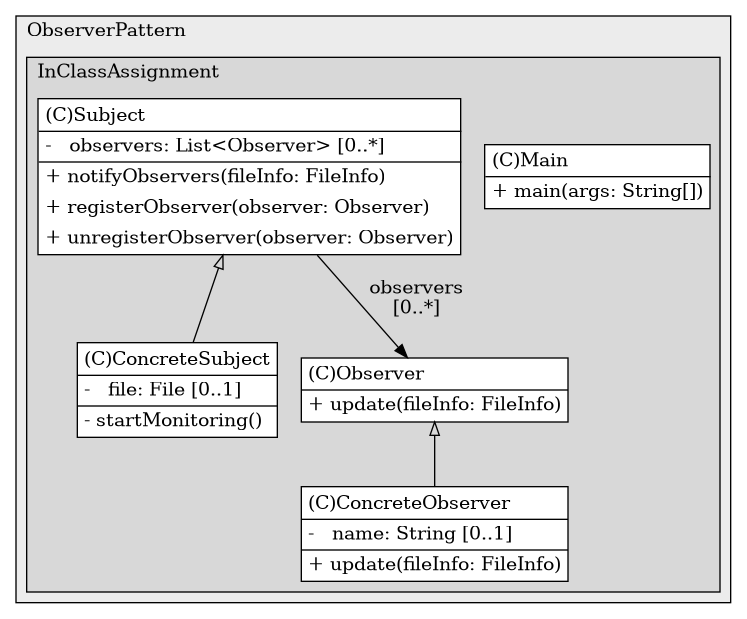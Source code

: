 @startuml

/' diagram meta data start
config=StructureConfiguration;
{
  "projectClassification": {
    "searchMode": "OpenProject", // OpenProject, AllProjects
    "includedProjects": "",
    "pathEndKeywords": "*.impl",
    "isClientPath": "",
    "isClientName": "",
    "isTestPath": "",
    "isTestName": "",
    "isMappingPath": "",
    "isMappingName": "",
    "isDataAccessPath": "",
    "isDataAccessName": "",
    "isDataStructurePath": "",
    "isDataStructureName": "",
    "isInterfaceStructuresPath": "",
    "isInterfaceStructuresName": "",
    "isEntryPointPath": "",
    "isEntryPointName": "",
    "treatFinalFieldsAsMandatory": false
  },
  "graphRestriction": {
    "classPackageExcludeFilter": "",
    "classPackageIncludeFilter": "",
    "classNameExcludeFilter": "",
    "classNameIncludeFilter": "",
    "methodNameExcludeFilter": "",
    "methodNameIncludeFilter": "",
    "removeByInheritance": "", // inheritance/annotation based filtering is done in a second step
    "removeByAnnotation": "",
    "removeByClassPackage": "", // cleanup the graph after inheritance/annotation based filtering is done
    "removeByClassName": "",
    "cutMappings": false,
    "cutEnum": true,
    "cutTests": true,
    "cutClient": true,
    "cutDataAccess": false,
    "cutInterfaceStructures": false,
    "cutDataStructures": false,
    "cutGetterAndSetter": true,
    "cutConstructors": true
  },
  "graphTraversal": {
    "forwardDepth": 3,
    "backwardDepth": 3,
    "classPackageExcludeFilter": "",
    "classPackageIncludeFilter": "",
    "classNameExcludeFilter": "",
    "classNameIncludeFilter": "",
    "methodNameExcludeFilter": "",
    "methodNameIncludeFilter": "",
    "hideMappings": false,
    "hideDataStructures": false,
    "hidePrivateMethods": true,
    "hideInterfaceCalls": true, // indirection: implementation -> interface (is hidden) -> implementation
    "onlyShowApplicationEntryPoints": false, // root node is included
    "useMethodCallsForStructureDiagram": "ForwardOnly" // ForwardOnly, BothDirections, No
  },
  "details": {
    "aggregation": "GroupByClass", // ByClass, GroupByClass, None
    "showClassGenericTypes": true,
    "showMethods": true,
    "showMethodParameterNames": true,
    "showMethodParameterTypes": true,
    "showMethodReturnType": true,
    "showPackageLevels": 2,
    "showDetailedClassStructure": true
  },
  "rootClass": "BehavioralDesignPattern.ObserverPattern.InClassAssignment.Main",
  "extensionCallbackMethod": "" // qualified.class.name#methodName - signature: public static String method(String)
}
diagram meta data end '/



digraph g {
    rankdir="TB"
    splines=polyline
    

'nodes 
subgraph cluster_1016605626 { 
   	label=ObserverPattern
	labeljust=l
	fillcolor="#ececec"
	style=filled
   
   subgraph cluster_884144852 { 
   	label=InClassAssignment
	labeljust=l
	fillcolor="#d8d8d8"
	style=filled
   
   ConcreteObserver1341376941[
	label=<<TABLE BORDER="1" CELLBORDER="0" CELLPADDING="4" CELLSPACING="0">
<TR><TD ALIGN="LEFT" >(C)ConcreteObserver</TD></TR>
<HR/>
<TR><TD ALIGN="LEFT" >-   name: String [0..1]</TD></TR>
<HR/>
<TR><TD ALIGN="LEFT" >+ update(fileInfo: FileInfo)</TD></TR>
</TABLE>>
	style=filled
	margin=0
	shape=plaintext
	fillcolor="#FFFFFF"
];

ConcreteSubject1341376941[
	label=<<TABLE BORDER="1" CELLBORDER="0" CELLPADDING="4" CELLSPACING="0">
<TR><TD ALIGN="LEFT" >(C)ConcreteSubject</TD></TR>
<HR/>
<TR><TD ALIGN="LEFT" >-   file: File [0..1]</TD></TR>
<HR/>
<TR><TD ALIGN="LEFT" >- startMonitoring()</TD></TR>
</TABLE>>
	style=filled
	margin=0
	shape=plaintext
	fillcolor="#FFFFFF"
];

Main1341376941[
	label=<<TABLE BORDER="1" CELLBORDER="0" CELLPADDING="4" CELLSPACING="0">
<TR><TD ALIGN="LEFT" >(C)Main</TD></TR>
<HR/>
<TR><TD ALIGN="LEFT" >+ main(args: String[])</TD></TR>
</TABLE>>
	style=filled
	margin=0
	shape=plaintext
	fillcolor="#FFFFFF"
];

Observer1341376941[
	label=<<TABLE BORDER="1" CELLBORDER="0" CELLPADDING="4" CELLSPACING="0">
<TR><TD ALIGN="LEFT" >(C)Observer</TD></TR>
<HR/>
<TR><TD ALIGN="LEFT" >+ update(fileInfo: FileInfo)</TD></TR>
</TABLE>>
	style=filled
	margin=0
	shape=plaintext
	fillcolor="#FFFFFF"
];

Subject1341376941[
	label=<<TABLE BORDER="1" CELLBORDER="0" CELLPADDING="4" CELLSPACING="0">
<TR><TD ALIGN="LEFT" >(C)Subject</TD></TR>
<HR/>
<TR><TD ALIGN="LEFT" >-   observers: List&lt;Observer&gt; [0..*]</TD></TR>
<HR/>
<TR><TD ALIGN="LEFT" >+ notifyObservers(fileInfo: FileInfo)</TD></TR>
<TR><TD ALIGN="LEFT" >+ registerObserver(observer: Observer)</TD></TR>
<TR><TD ALIGN="LEFT" >+ unregisterObserver(observer: Observer)</TD></TR>
</TABLE>>
	style=filled
	margin=0
	shape=plaintext
	fillcolor="#FFFFFF"
];
} 
} 

'edges    
Observer1341376941 -> ConcreteObserver1341376941[arrowhead=none, arrowtail=empty, dir=both];
Subject1341376941 -> ConcreteSubject1341376941[arrowhead=none, arrowtail=empty, dir=both];
Subject1341376941 -> Observer1341376941[label="observers
[0..*]"];
    
}
@enduml
